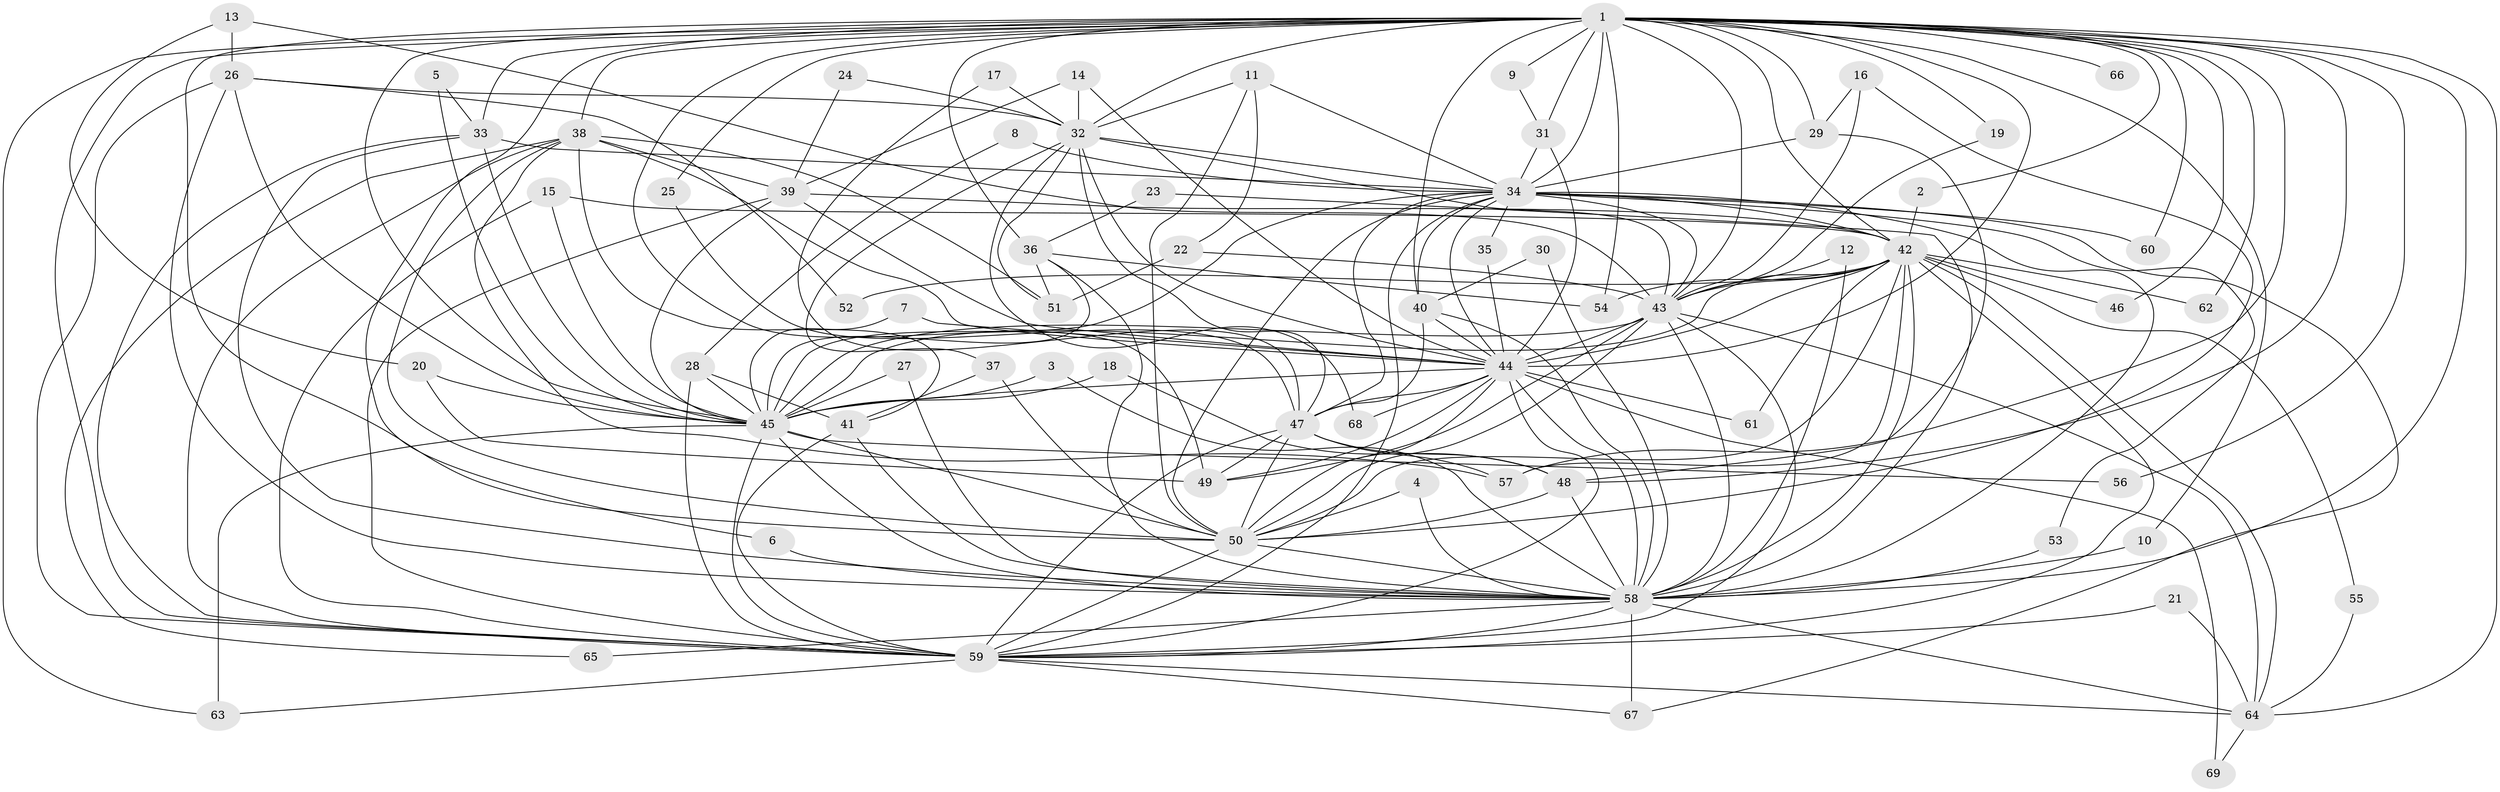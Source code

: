 // original degree distribution, {34: 0.0072992700729927005, 19: 0.014598540145985401, 24: 0.0072992700729927005, 21: 0.014598540145985401, 25: 0.0072992700729927005, 23: 0.0072992700729927005, 27: 0.0072992700729927005, 29: 0.0072992700729927005, 6: 0.014598540145985401, 3: 0.21897810218978103, 2: 0.5401459854014599, 4: 0.08029197080291971, 5: 0.043795620437956206, 8: 0.0072992700729927005, 7: 0.014598540145985401, 10: 0.0072992700729927005}
// Generated by graph-tools (version 1.1) at 2025/25/03/09/25 03:25:50]
// undirected, 69 vertices, 198 edges
graph export_dot {
graph [start="1"]
  node [color=gray90,style=filled];
  1;
  2;
  3;
  4;
  5;
  6;
  7;
  8;
  9;
  10;
  11;
  12;
  13;
  14;
  15;
  16;
  17;
  18;
  19;
  20;
  21;
  22;
  23;
  24;
  25;
  26;
  27;
  28;
  29;
  30;
  31;
  32;
  33;
  34;
  35;
  36;
  37;
  38;
  39;
  40;
  41;
  42;
  43;
  44;
  45;
  46;
  47;
  48;
  49;
  50;
  51;
  52;
  53;
  54;
  55;
  56;
  57;
  58;
  59;
  60;
  61;
  62;
  63;
  64;
  65;
  66;
  67;
  68;
  69;
  1 -- 2 [weight=1.0];
  1 -- 6 [weight=1.0];
  1 -- 9 [weight=1.0];
  1 -- 10 [weight=1.0];
  1 -- 19 [weight=1.0];
  1 -- 25 [weight=1.0];
  1 -- 29 [weight=1.0];
  1 -- 31 [weight=2.0];
  1 -- 32 [weight=2.0];
  1 -- 33 [weight=1.0];
  1 -- 34 [weight=4.0];
  1 -- 36 [weight=1.0];
  1 -- 38 [weight=1.0];
  1 -- 40 [weight=1.0];
  1 -- 42 [weight=2.0];
  1 -- 43 [weight=4.0];
  1 -- 44 [weight=3.0];
  1 -- 45 [weight=3.0];
  1 -- 46 [weight=1.0];
  1 -- 48 [weight=1.0];
  1 -- 49 [weight=1.0];
  1 -- 50 [weight=3.0];
  1 -- 54 [weight=1.0];
  1 -- 56 [weight=1.0];
  1 -- 57 [weight=1.0];
  1 -- 58 [weight=2.0];
  1 -- 59 [weight=2.0];
  1 -- 60 [weight=2.0];
  1 -- 62 [weight=1.0];
  1 -- 63 [weight=1.0];
  1 -- 64 [weight=1.0];
  1 -- 66 [weight=1.0];
  2 -- 42 [weight=1.0];
  3 -- 45 [weight=1.0];
  3 -- 58 [weight=1.0];
  4 -- 50 [weight=1.0];
  4 -- 58 [weight=1.0];
  5 -- 33 [weight=1.0];
  5 -- 45 [weight=1.0];
  6 -- 58 [weight=1.0];
  7 -- 44 [weight=1.0];
  7 -- 45 [weight=1.0];
  8 -- 28 [weight=1.0];
  8 -- 34 [weight=1.0];
  9 -- 31 [weight=1.0];
  10 -- 58 [weight=1.0];
  11 -- 22 [weight=1.0];
  11 -- 32 [weight=1.0];
  11 -- 34 [weight=1.0];
  11 -- 50 [weight=1.0];
  12 -- 43 [weight=1.0];
  12 -- 58 [weight=1.0];
  13 -- 20 [weight=1.0];
  13 -- 26 [weight=1.0];
  13 -- 43 [weight=1.0];
  14 -- 32 [weight=1.0];
  14 -- 39 [weight=1.0];
  14 -- 44 [weight=1.0];
  15 -- 42 [weight=1.0];
  15 -- 45 [weight=1.0];
  15 -- 59 [weight=1.0];
  16 -- 29 [weight=1.0];
  16 -- 43 [weight=1.0];
  16 -- 50 [weight=1.0];
  17 -- 32 [weight=1.0];
  17 -- 47 [weight=1.0];
  18 -- 45 [weight=1.0];
  18 -- 48 [weight=1.0];
  19 -- 43 [weight=1.0];
  20 -- 45 [weight=1.0];
  20 -- 49 [weight=1.0];
  21 -- 59 [weight=1.0];
  21 -- 64 [weight=1.0];
  22 -- 43 [weight=1.0];
  22 -- 51 [weight=1.0];
  23 -- 36 [weight=1.0];
  23 -- 58 [weight=1.0];
  24 -- 32 [weight=1.0];
  24 -- 39 [weight=1.0];
  25 -- 47 [weight=1.0];
  26 -- 32 [weight=1.0];
  26 -- 45 [weight=1.0];
  26 -- 52 [weight=1.0];
  26 -- 58 [weight=1.0];
  26 -- 59 [weight=1.0];
  27 -- 45 [weight=1.0];
  27 -- 58 [weight=1.0];
  28 -- 41 [weight=1.0];
  28 -- 45 [weight=1.0];
  28 -- 59 [weight=1.0];
  29 -- 34 [weight=1.0];
  29 -- 48 [weight=1.0];
  30 -- 40 [weight=1.0];
  30 -- 58 [weight=1.0];
  31 -- 34 [weight=1.0];
  31 -- 44 [weight=1.0];
  32 -- 34 [weight=1.0];
  32 -- 37 [weight=1.0];
  32 -- 43 [weight=1.0];
  32 -- 44 [weight=1.0];
  32 -- 47 [weight=1.0];
  32 -- 51 [weight=1.0];
  32 -- 68 [weight=1.0];
  33 -- 34 [weight=1.0];
  33 -- 45 [weight=1.0];
  33 -- 58 [weight=1.0];
  33 -- 59 [weight=1.0];
  34 -- 35 [weight=1.0];
  34 -- 40 [weight=1.0];
  34 -- 42 [weight=1.0];
  34 -- 43 [weight=1.0];
  34 -- 44 [weight=1.0];
  34 -- 45 [weight=2.0];
  34 -- 47 [weight=1.0];
  34 -- 50 [weight=1.0];
  34 -- 53 [weight=1.0];
  34 -- 58 [weight=1.0];
  34 -- 59 [weight=1.0];
  34 -- 60 [weight=1.0];
  34 -- 67 [weight=1.0];
  35 -- 44 [weight=1.0];
  36 -- 45 [weight=2.0];
  36 -- 51 [weight=1.0];
  36 -- 54 [weight=1.0];
  36 -- 58 [weight=1.0];
  37 -- 41 [weight=1.0];
  37 -- 50 [weight=1.0];
  38 -- 39 [weight=1.0];
  38 -- 41 [weight=1.0];
  38 -- 44 [weight=1.0];
  38 -- 50 [weight=1.0];
  38 -- 51 [weight=1.0];
  38 -- 57 [weight=1.0];
  38 -- 59 [weight=1.0];
  38 -- 65 [weight=1.0];
  39 -- 42 [weight=1.0];
  39 -- 44 [weight=1.0];
  39 -- 45 [weight=1.0];
  39 -- 59 [weight=1.0];
  40 -- 44 [weight=1.0];
  40 -- 47 [weight=1.0];
  40 -- 58 [weight=1.0];
  41 -- 58 [weight=1.0];
  41 -- 59 [weight=1.0];
  42 -- 43 [weight=1.0];
  42 -- 44 [weight=2.0];
  42 -- 45 [weight=2.0];
  42 -- 46 [weight=1.0];
  42 -- 50 [weight=2.0];
  42 -- 52 [weight=1.0];
  42 -- 54 [weight=1.0];
  42 -- 55 [weight=1.0];
  42 -- 57 [weight=1.0];
  42 -- 58 [weight=1.0];
  42 -- 59 [weight=1.0];
  42 -- 61 [weight=1.0];
  42 -- 62 [weight=1.0];
  42 -- 64 [weight=1.0];
  43 -- 44 [weight=1.0];
  43 -- 45 [weight=1.0];
  43 -- 49 [weight=1.0];
  43 -- 50 [weight=2.0];
  43 -- 58 [weight=1.0];
  43 -- 59 [weight=2.0];
  43 -- 64 [weight=1.0];
  44 -- 45 [weight=1.0];
  44 -- 47 [weight=1.0];
  44 -- 49 [weight=1.0];
  44 -- 50 [weight=1.0];
  44 -- 58 [weight=1.0];
  44 -- 59 [weight=2.0];
  44 -- 61 [weight=1.0];
  44 -- 68 [weight=1.0];
  44 -- 69 [weight=1.0];
  45 -- 50 [weight=1.0];
  45 -- 56 [weight=1.0];
  45 -- 58 [weight=1.0];
  45 -- 59 [weight=1.0];
  45 -- 63 [weight=1.0];
  47 -- 48 [weight=1.0];
  47 -- 49 [weight=1.0];
  47 -- 50 [weight=1.0];
  47 -- 57 [weight=1.0];
  47 -- 59 [weight=1.0];
  48 -- 50 [weight=1.0];
  48 -- 58 [weight=1.0];
  50 -- 58 [weight=1.0];
  50 -- 59 [weight=1.0];
  53 -- 58 [weight=1.0];
  55 -- 64 [weight=1.0];
  58 -- 59 [weight=1.0];
  58 -- 64 [weight=1.0];
  58 -- 65 [weight=1.0];
  58 -- 67 [weight=1.0];
  59 -- 63 [weight=1.0];
  59 -- 64 [weight=1.0];
  59 -- 67 [weight=1.0];
  64 -- 69 [weight=1.0];
}
